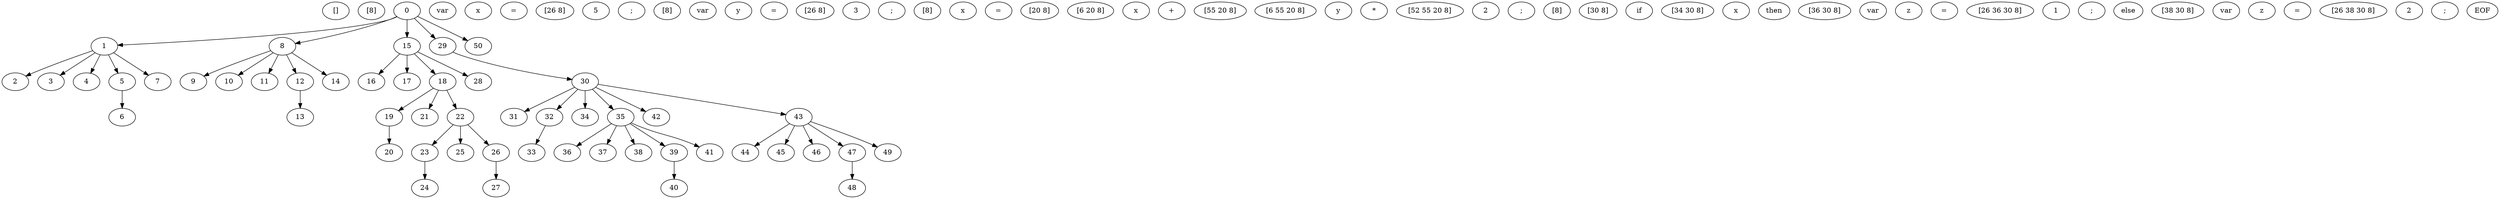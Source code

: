 digraph {
	"0: ProgContext" [label="[]"]
	"1: DeclareContext" [label="[8]"]
	0:" ProgContext" -> 1:" DeclareContext"
	"2: TerminalNodeImpl" [label=var]
	1:" DeclareContext" -> 2:" TerminalNodeImpl"
	"3: TerminalNodeImpl" [label=x]
	1:" DeclareContext" -> 3:" TerminalNodeImpl"
	"4: TerminalNodeImpl" [label="="]
	1:" DeclareContext" -> 4:" TerminalNodeImpl"
	"5: IntContext" [label="[26 8]"]
	1:" DeclareContext" -> 5:" IntContext"
	"6: TerminalNodeImpl" [label=5]
	5:" IntContext" -> 6:" TerminalNodeImpl"
	"7: TerminalNodeImpl" [label=";"]
	1:" DeclareContext" -> 7:" TerminalNodeImpl"
	"8: DeclareContext" [label="[8]"]
	0:" ProgContext" -> 8:" DeclareContext"
	"9: TerminalNodeImpl" [label=var]
	8:" DeclareContext" -> 9:" TerminalNodeImpl"
	"10: TerminalNodeImpl" [label=y]
	8:" DeclareContext" -> 10:" TerminalNodeImpl"
	"11: TerminalNodeImpl" [label="="]
	8:" DeclareContext" -> 11:" TerminalNodeImpl"
	"12: IntContext" [label="[26 8]"]
	8:" DeclareContext" -> 12:" IntContext"
	"13: TerminalNodeImpl" [label=3]
	12:" IntContext" -> 13:" TerminalNodeImpl"
	"14: TerminalNodeImpl" [label=";"]
	8:" DeclareContext" -> 14:" TerminalNodeImpl"
	"15: AssignContext" [label="[8]"]
	0:" ProgContext" -> 15:" AssignContext"
	"16: TerminalNodeImpl" [label=x]
	15:" AssignContext" -> 16:" TerminalNodeImpl"
	"17: TerminalNodeImpl" [label="="]
	15:" AssignContext" -> 17:" TerminalNodeImpl"
	"18: AddSubContext" [label="[20 8]"]
	15:" AssignContext" -> 18:" AddSubContext"
	"19: IdContext" [label="[6 20 8]"]
	18:" AddSubContext" -> 19:" IdContext"
	"20: TerminalNodeImpl" [label=x]
	19:" IdContext" -> 20:" TerminalNodeImpl"
	"21: TerminalNodeImpl" [label="+"]
	18:" AddSubContext" -> 21:" TerminalNodeImpl"
	"22: MulDivContext" [label="[55 20 8]"]
	18:" AddSubContext" -> 22:" MulDivContext"
	"23: IdContext" [label="[6 55 20 8]"]
	22:" MulDivContext" -> 23:" IdContext"
	"24: TerminalNodeImpl" [label=y]
	23:" IdContext" -> 24:" TerminalNodeImpl"
	"25: TerminalNodeImpl" [label="*"]
	22:" MulDivContext" -> 25:" TerminalNodeImpl"
	"26: IntContext" [label="[52 55 20 8]"]
	22:" MulDivContext" -> 26:" IntContext"
	"27: TerminalNodeImpl" [label=2]
	26:" IntContext" -> 27:" TerminalNodeImpl"
	"28: TerminalNodeImpl" [label=";"]
	15:" AssignContext" -> 28:" TerminalNodeImpl"
	"29: IfStatementContext" [label="[8]"]
	0:" ProgContext" -> 29:" IfStatementContext"
	"30: IfStatContext" [label="[30 8]"]
	29:" IfStatementContext" -> 30:" IfStatContext"
	"31: TerminalNodeImpl" [label=if]
	30:" IfStatContext" -> 31:" TerminalNodeImpl"
	"32: IdContext" [label="[34 30 8]"]
	30:" IfStatContext" -> 32:" IdContext"
	"33: TerminalNodeImpl" [label=x]
	32:" IdContext" -> 33:" TerminalNodeImpl"
	"34: TerminalNodeImpl" [label=then]
	30:" IfStatContext" -> 34:" TerminalNodeImpl"
	"35: DeclareContext" [label="[36 30 8]"]
	30:" IfStatContext" -> 35:" DeclareContext"
	"36: TerminalNodeImpl" [label=var]
	35:" DeclareContext" -> 36:" TerminalNodeImpl"
	"37: TerminalNodeImpl" [label=z]
	35:" DeclareContext" -> 37:" TerminalNodeImpl"
	"38: TerminalNodeImpl" [label="="]
	35:" DeclareContext" -> 38:" TerminalNodeImpl"
	"39: IntContext" [label="[26 36 30 8]"]
	35:" DeclareContext" -> 39:" IntContext"
	"40: TerminalNodeImpl" [label=1]
	39:" IntContext" -> 40:" TerminalNodeImpl"
	"41: TerminalNodeImpl" [label=";"]
	35:" DeclareContext" -> 41:" TerminalNodeImpl"
	"42: TerminalNodeImpl" [label=else]
	30:" IfStatContext" -> 42:" TerminalNodeImpl"
	"43: DeclareContext" [label="[38 30 8]"]
	30:" IfStatContext" -> 43:" DeclareContext"
	"44: TerminalNodeImpl" [label=var]
	43:" DeclareContext" -> 44:" TerminalNodeImpl"
	"45: TerminalNodeImpl" [label=z]
	43:" DeclareContext" -> 45:" TerminalNodeImpl"
	"46: TerminalNodeImpl" [label="="]
	43:" DeclareContext" -> 46:" TerminalNodeImpl"
	"47: IntContext" [label="[26 38 30 8]"]
	43:" DeclareContext" -> 47:" IntContext"
	"48: TerminalNodeImpl" [label=2]
	47:" IntContext" -> 48:" TerminalNodeImpl"
	"49: TerminalNodeImpl" [label=";"]
	43:" DeclareContext" -> 49:" TerminalNodeImpl"
	"50: TerminalNodeImpl" [label=<EOF>]
	0:" ProgContext" -> 50:" TerminalNodeImpl"
}
